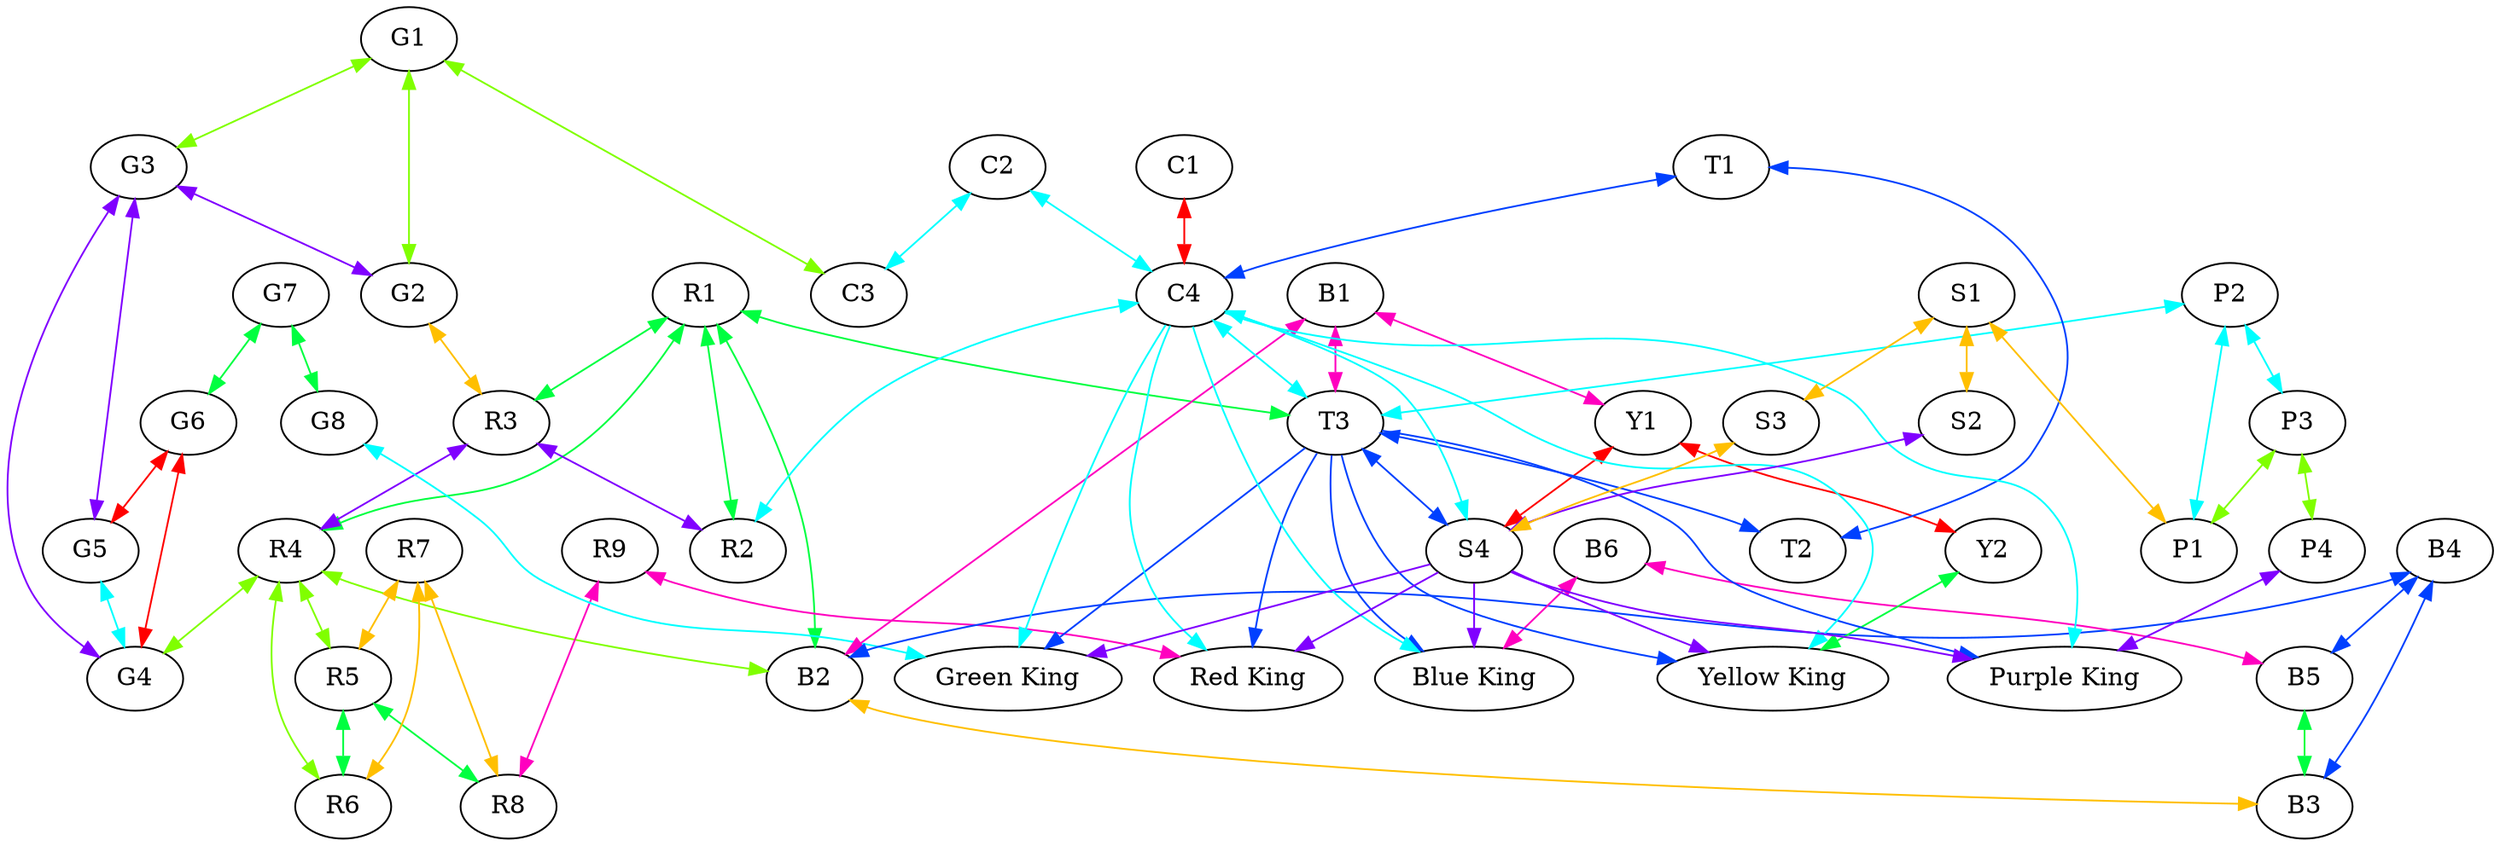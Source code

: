 graph x {
"R1" [pos="4.875,-4.48611111111111",label="R1"]
"R2" [pos="5.90277777777778,-4.66666666666667",label="R2"]
"R3" [pos="6.23611111111111,-4.22222222222222",label="R3"]
"R4" [pos="5.375,-3.88888888888889",label="R4"]
"R5" [pos="5.93055555555556,-3.41666666666667",label="R5"]
"R6" [pos="5.125,-3.375",label="R6"]
"R7" [pos="5.31944444444444,-2.98611111111111",label="R7"]
"R8" [pos="5.76388888888889,-2.56944444444444",label="R8"]
"R9" [pos="5.51388888888889,-2.13888888888889",label="R9"]
"Red King" [pos="5.56944444444444,-1.72222222222222",label="Red King"]
"G1" [pos="7.875,-4.22222222222222",label="G1"]
"G2" [pos="7,-4.19444444444444",label="G2"]
"G3" [pos="7.68055555555556,-3.84722222222222",label="G3"]
"G4" [pos="7.41666666666667,-3.45833333333333",label="G4"]
"G5" [pos="7.84722222222222,-3.44444444444444",label="G5"]
"G6" [pos="7.68055555555556,-3.02777777777778",label="G6"]
"G7" [pos="7.41666666666667,-2.61111111111111",label="G7"]
"G8" [pos="7.63888888888889,-2.20833333333333",label="G8"]
"Green King" [pos="7.61111111111111,-1.80555555555556",label="Green King"]
"B1" [pos="3.20833333333333,-4.47222222222222",label="B1"]
"B2" [pos="4,-4.18055555555556",label="B2"]
"B3" [pos="3.27777777777778,-3.70833333333333",label="B3"]
"B4" [pos="3.70833333333333,-3.73611111111111",label="B4"]
"B5" [pos="3.44444444444444,-3.29166666666667",label="B5"]
"B6" [pos="3.56944444444444,-2.875",label="B6"]
"Blue King" [pos="3.48611111111111,-2.47222222222222",label="Blue King"]
"P1" [pos="2.69444444444444,-6.72222222222222",label="P1"]
"P2" [pos="3.30555555555556,-6.63888888888889",label="P2"]
"P3" [pos="2.91666666666667,-6.33333333333333",label="P3"]
"P4" [pos="3.125,-5.73611111111111",label="P4"]
"Purple King" [pos="2.97222222222222,-5.31944444444444",label="Purple King"]
"Y1" [pos="2.58333333333333,-4.52777777777778",label="Y1"]
"Y2" [pos="2.31944444444444,-4.13888888888889",label="Y2"]
"Yellow King" [pos="2.38888888888889,-3.72222222222222",label="Yellow King"]
"T1" [pos="5.30555555555556,-5.73611111111111",label="T1"]
"T2" [pos="4.94444444444444,-5.61111111111111",label="T2"]
"T3" [pos="4.34722222222222,-5.34722222222222",label="T3"]
"C1" [pos="6.75,-6.40277777777778",label="C1"]
"C2" [pos="7.22222222222222,-5.41666666666667",label="C2"]
"C3" [pos="7.56944444444444,-4.88888888888889",label="C3"]
"C4" [pos="7.04166666666667,-5.91666666666667",label="C4"]
"S1" [pos="1.47222222222222,-6.33333333333333",label="S1"]
"S2" [pos="1.76388888888889,-5.68055555555556",label="S2"]
"S3" [pos="0.791666666666667,-5.70833333333333",label="S3"]
"S4" [pos="0.972222222222222,-5.06944444444444",label="S4"]
"S1" -- "S2" [dir="both",color="0.125,1,1"]
"S1" -- "P1" [dir="both",color="0.125,1,1"]
"S1" -- "S3" [dir="both",color="0.125,1,1"]
"G1" -- "G2" [dir="both",color="0.25,1,1"]
"G1" -- "C3" [dir="both",color="0.25,1,1"]
"G1" -- "G3" [dir="both",color="0.25,1,1"]
"R1" -- "R3" [dir="both",color="0.375,1,1"]
"R1" -- "B2" [dir="both",color="0.375,1,1"]
"R1" -- "R4" [dir="both",color="0.375,1,1"]
"R1" -- "R2" [dir="both",color="0.375,1,1"]
"R1" -- "T3" [dir="both",color="0.375,1,1"]
"P2" -- "P3" [dir="both",color="0.5,1,1"]
"P2" -- "P1" [dir="both",color="0.5,1,1"]
"P2" -- "T3" [dir="both",color="0.5,1,1"]
"B4" -- "B3" [dir="both",color="0.625,1,1"]
"B4" -- "B2" [dir="both",color="0.625,1,1"]
"B4" -- "B5" [dir="both",color="0.625,1,1"]
"G3" -- "G2" [dir="both",color="0.75,1,1"]
"G3" -- "G5" [dir="both",color="0.75,1,1"]
"G3" -- "G4" [dir="both",color="0.75,1,1"]
"B6" -- "Blue King" [dir="both",color="0.875,1,1"]
"B6" -- "B5" [dir="both",color="0.875,1,1"]
"C1" -- "C4" [dir="both",color="1,1,1"]
"G2" -- "R3" [dir="both",color="0.125,1,1"]
"P3" -- "P4" [dir="both",color="0.25,1,1"]
"P3" -- "P1" [dir="both",color="0.25,1,1"]
"G7" -- "G8" [dir="both",color="0.375,1,1"]
"G7" -- "G6" [dir="both",color="0.375,1,1"]
"C2" -- "C3" [dir="both",color="0.5,1,1"]
"C2" -- "C4" [dir="both",color="0.5,1,1"]
"T1" -- "C4" [dir="both",color="0.625,1,1"]
"T1" -- "T2" [dir="both",color="0.625,1,1"]
"R3" -- "R4" [dir="both",color="0.75,1,1"]
"R3" -- "R2" [dir="both",color="0.75,1,1"]
"B1" -- "Y1" [dir="both",color="0.875,1,1"]
"B1" -- "B2" [dir="both",color="0.875,1,1"]
"B1" -- "T3" [dir="both",color="0.875,1,1"]
"Y1" -- "S4" [dir="both",color="1,1,1"]
"Y1" -- "Y2" [dir="both",color="1,1,1"]
"R7" -- "R6" [dir="both",color="0.125,1,1"]
"R7" -- "R5" [dir="both",color="0.125,1,1"]
"R7" -- "R8" [dir="both",color="0.125,1,1"]
"R4" -- "R6" [dir="both",color="0.25,1,1"]
"R4" -- "B2" [dir="both",color="0.25,1,1"]
"R4" -- "R5" [dir="both",color="0.25,1,1"]
"R4" -- "G4" [dir="both",color="0.25,1,1"]
"R5" -- "R6" [dir="both",color="0.375,1,1"]
"R5" -- "R8" [dir="both",color="0.375,1,1"]
"C4" -- "S4" [dir="both",color="0.5,1,1"]
"C4" -- "T3" [dir="both",color="0.5,1,1"]
"C4" -- "Blue King" [dir="forward",color="0.5,1,1"]
"C4" -- "Yellow King" [dir="forward",color="0.5,1,1"]
"C4" -- "Purple King" [dir="forward",color="0.5,1,1"]
"C4" -- "Red King" [dir="forward",color="0.5,1,1"]
"C4" -- "R2" [dir="both",color="0.5,1,1"]
"C4" -- "Green King" [dir="forward",color="0.5,1,1"]
"T3" -- "S4" [dir="both",color="0.625,1,1"]
"T3" -- "Blue King" [dir="forward",color="0.625,1,1"]
"T3" -- "Yellow King" [dir="forward",color="0.625,1,1"]
"T3" -- "Purple King" [dir="forward",color="0.625,1,1"]
"T3" -- "Red King" [dir="forward",color="0.625,1,1"]
"T3" -- "T2" [dir="both",color="0.625,1,1"]
"T3" -- "Green King" [dir="forward",color="0.625,1,1"]
"P4" -- "Purple King" [dir="both",color="0.75,1,1"]
"G6" -- "G5" [dir="both",color="1,1,1"]
"G6" -- "G4" [dir="both",color="1,1,1"]
"S3" -- "S4" [dir="both",color="0.125,1,1"]
"Y2" -- "Yellow King" [dir="both",color="0.375,1,1"]
"G8" -- "Green King" [dir="both",color="0.5,1,1"]
"S2" -- "S4" [dir="both",color="0.75,1,1"]
"R9" -- "Red King" [dir="both",color="0.875,1,1"]
"R9" -- "R8" [dir="both",color="0.875,1,1"]
"B2" -- "B3" [dir="both",color="0.125,1,1"]
"B5" -- "B3" [dir="both",color="0.375,1,1"]
"G5" -- "G4" [dir="both",color="0.5,1,1"]
"S4" -- "Blue King" [dir="forward",color="0.75,1,1"]
"S4" -- "Yellow King" [dir="forward",color="0.75,1,1"]
"S4" -- "Red King" [dir="forward",color="0.75,1,1"]
"S4" -- "Purple King" [dir="forward",color="0.75,1,1"]
"S4" -- "Green King" [dir="forward",color="0.75,1,1"]
}
